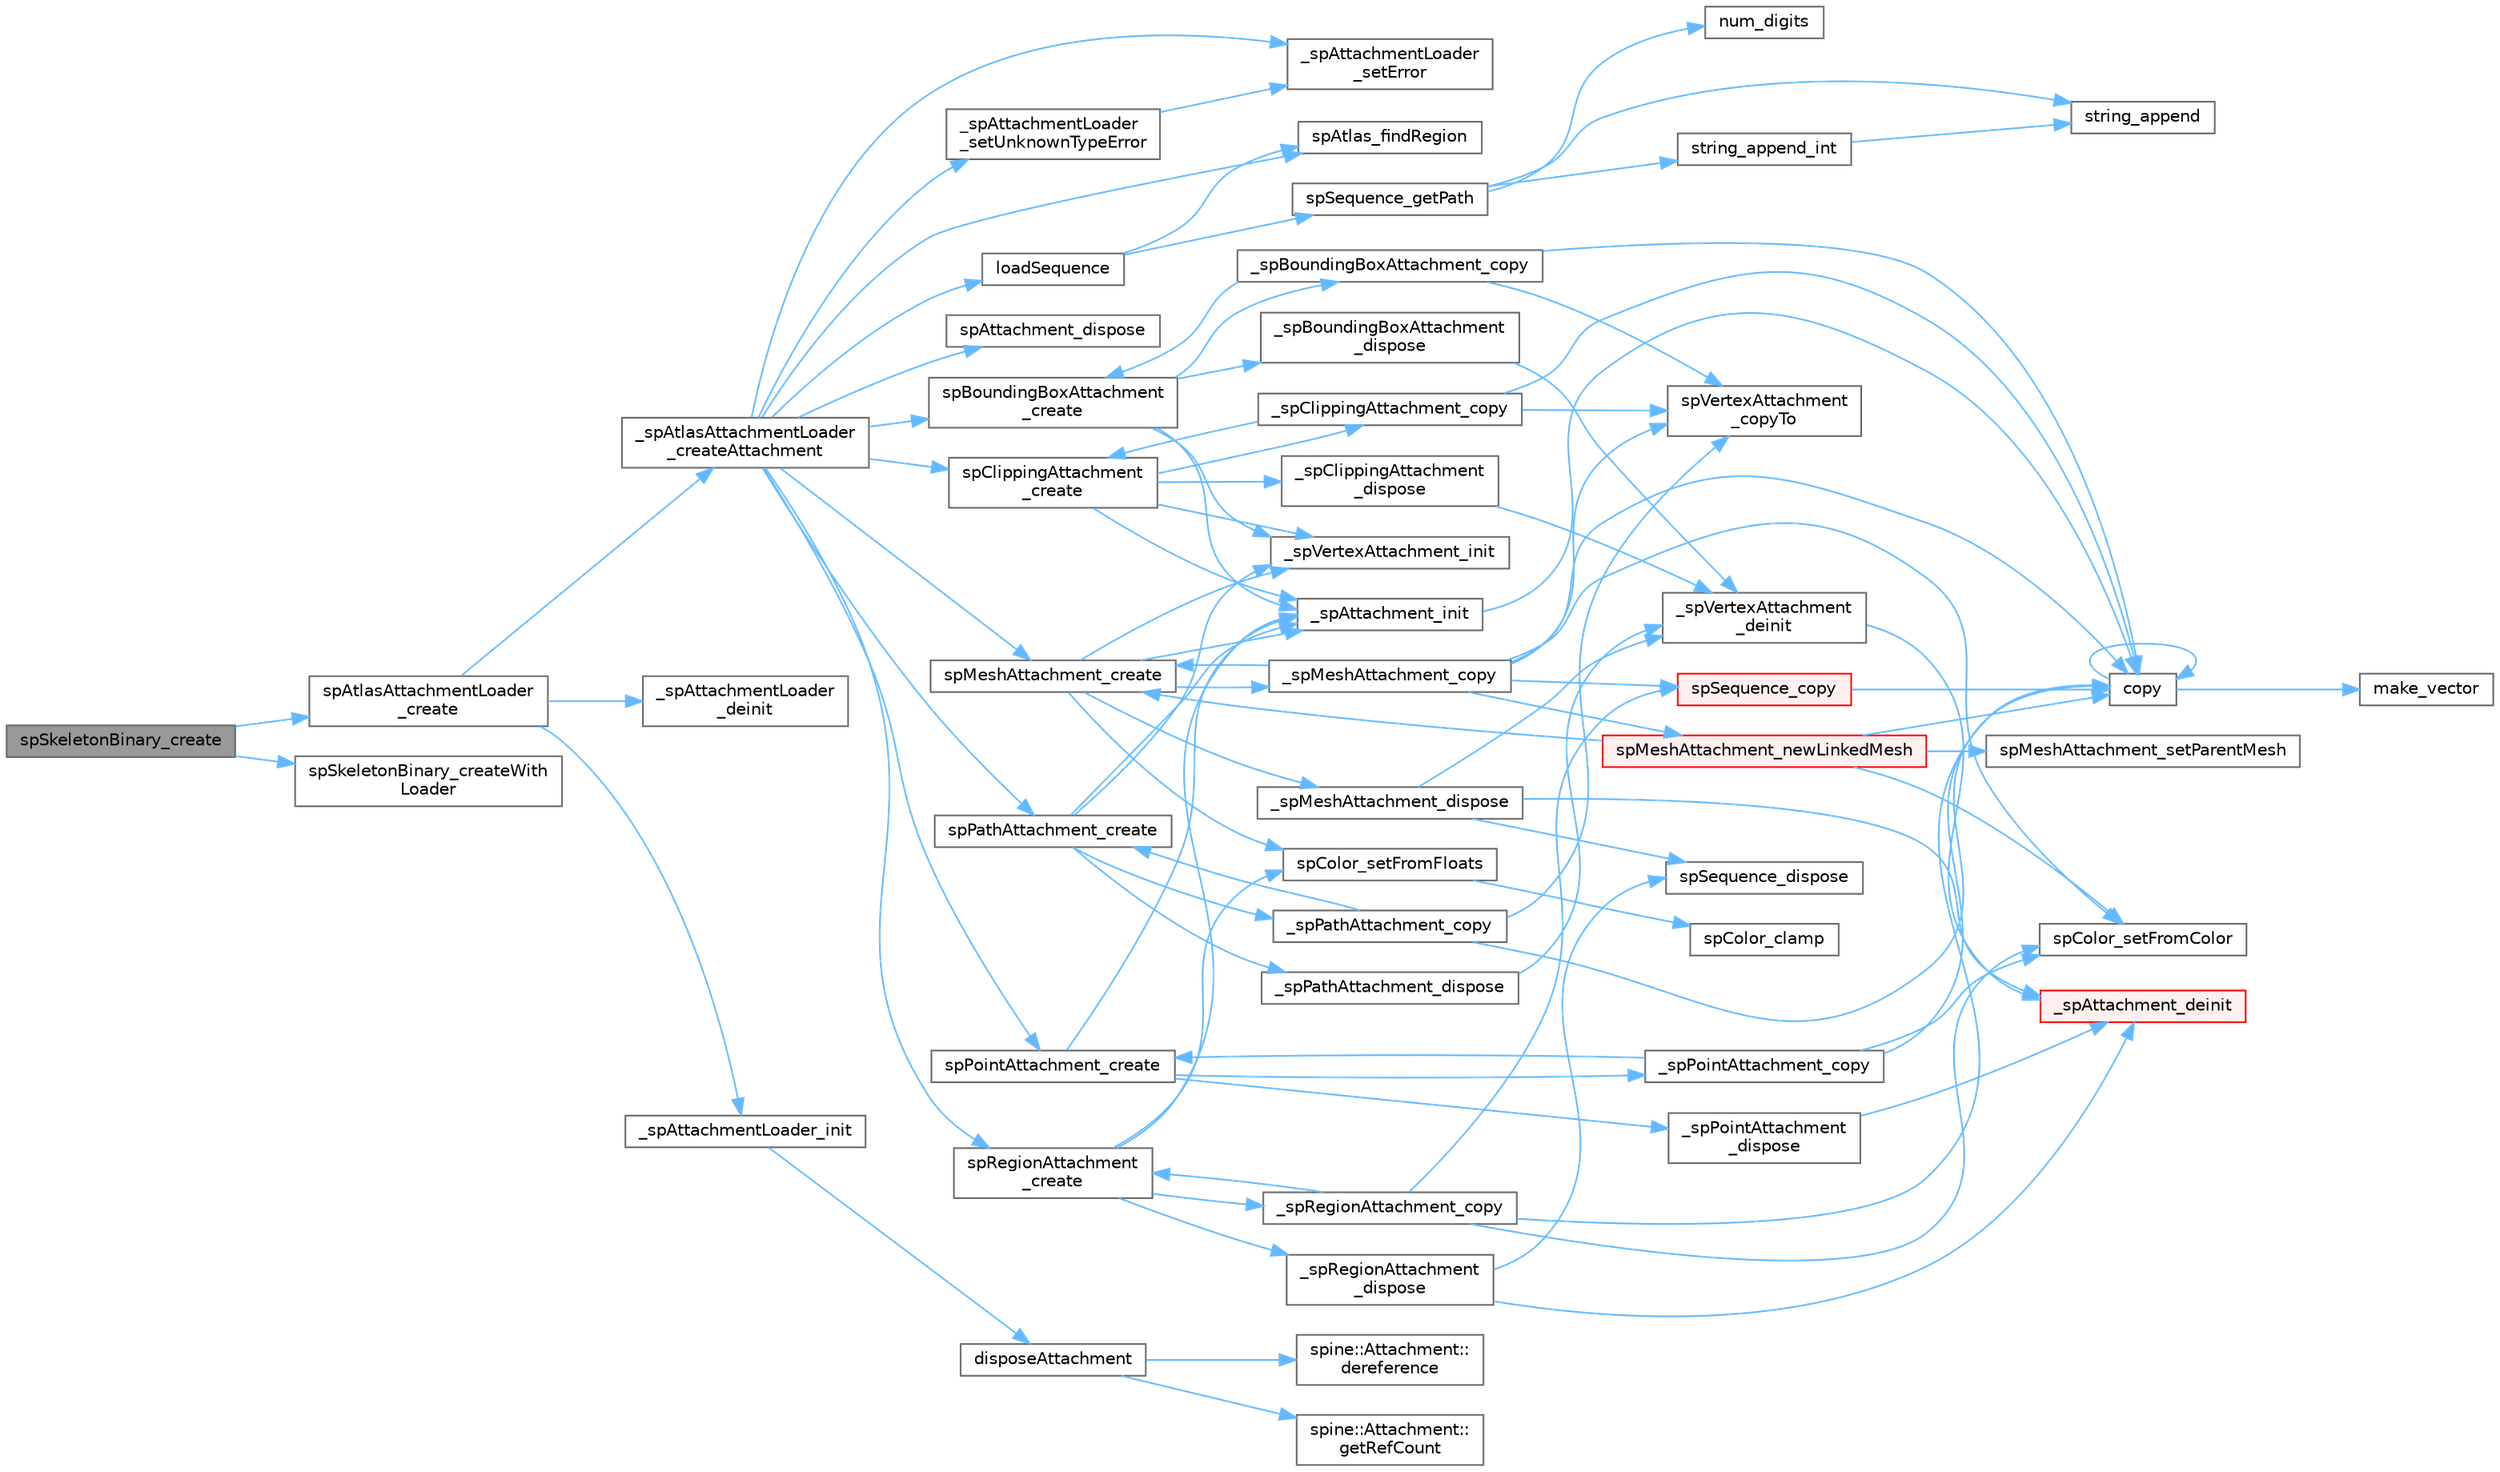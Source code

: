 digraph "spSkeletonBinary_create"
{
 // LATEX_PDF_SIZE
  bgcolor="transparent";
  edge [fontname=Helvetica,fontsize=10,labelfontname=Helvetica,labelfontsize=10];
  node [fontname=Helvetica,fontsize=10,shape=box,height=0.2,width=0.4];
  rankdir="LR";
  Node1 [id="Node000001",label="spSkeletonBinary_create",height=0.2,width=0.4,color="gray40", fillcolor="grey60", style="filled", fontcolor="black",tooltip=" "];
  Node1 -> Node2 [id="edge1_Node000001_Node000002",color="steelblue1",style="solid",tooltip=" "];
  Node2 [id="Node000002",label="spAtlasAttachmentLoader\l_create",height=0.2,width=0.4,color="grey40", fillcolor="white", style="filled",URL="$_atlas_attachment_loader_8c.html#aa7a18b3d25b0759d839fa98d15872cab",tooltip=" "];
  Node2 -> Node3 [id="edge2_Node000002_Node000003",color="steelblue1",style="solid",tooltip=" "];
  Node3 [id="Node000003",label="_spAtlasAttachmentLoader\l_createAttachment",height=0.2,width=0.4,color="grey40", fillcolor="white", style="filled",URL="$_atlas_attachment_loader_8c.html#a413beef473c08236d213eb4f2d4dda84",tooltip=" "];
  Node3 -> Node4 [id="edge3_Node000003_Node000004",color="steelblue1",style="solid",tooltip=" "];
  Node4 [id="Node000004",label="_spAttachmentLoader\l_setError",height=0.2,width=0.4,color="grey40", fillcolor="white", style="filled",URL="$_attachment_loader_8c.html#a76072645a62f1f01ef37e37df950beb0",tooltip=" "];
  Node3 -> Node5 [id="edge4_Node000003_Node000005",color="steelblue1",style="solid",tooltip=" "];
  Node5 [id="Node000005",label="_spAttachmentLoader\l_setUnknownTypeError",height=0.2,width=0.4,color="grey40", fillcolor="white", style="filled",URL="$_attachment_loader_8c.html#a4662f9f59885ba336ec3eeaeb956f291",tooltip=" "];
  Node5 -> Node4 [id="edge5_Node000005_Node000004",color="steelblue1",style="solid",tooltip=" "];
  Node3 -> Node6 [id="edge6_Node000003_Node000006",color="steelblue1",style="solid",tooltip=" "];
  Node6 [id="Node000006",label="loadSequence",height=0.2,width=0.4,color="grey40", fillcolor="white", style="filled",URL="$_atlas_attachment_loader_8c.html#a582bb9cc3a8caac610f7b3aeeb981072",tooltip=" "];
  Node6 -> Node7 [id="edge7_Node000006_Node000007",color="steelblue1",style="solid",tooltip=" "];
  Node7 [id="Node000007",label="spAtlas_findRegion",height=0.2,width=0.4,color="grey40", fillcolor="white", style="filled",URL="$_atlas_8c.html#a82bba777375818ce281bb72ad1314359",tooltip=" "];
  Node6 -> Node8 [id="edge8_Node000006_Node000008",color="steelblue1",style="solid",tooltip=" "];
  Node8 [id="Node000008",label="spSequence_getPath",height=0.2,width=0.4,color="grey40", fillcolor="white", style="filled",URL="$_sequence_8c.html#ae567d655a9794119e67e1b46886071e4",tooltip=" "];
  Node8 -> Node9 [id="edge9_Node000008_Node000009",color="steelblue1",style="solid",tooltip=" "];
  Node9 [id="Node000009",label="num_digits",height=0.2,width=0.4,color="grey40", fillcolor="white", style="filled",URL="$_sequence_8c.html#aa16e8c03d098498ad9c8839cf2c48044",tooltip=" "];
  Node8 -> Node10 [id="edge10_Node000008_Node000010",color="steelblue1",style="solid",tooltip=" "];
  Node10 [id="Node000010",label="string_append",height=0.2,width=0.4,color="grey40", fillcolor="white", style="filled",URL="$_sequence_8c.html#af25c837e1d446d033009c154a2bb94f2",tooltip=" "];
  Node8 -> Node11 [id="edge11_Node000008_Node000011",color="steelblue1",style="solid",tooltip=" "];
  Node11 [id="Node000011",label="string_append_int",height=0.2,width=0.4,color="grey40", fillcolor="white", style="filled",URL="$_sequence_8c.html#a88fa23434e65603e4a8468888e14f2e7",tooltip=" "];
  Node11 -> Node10 [id="edge12_Node000011_Node000010",color="steelblue1",style="solid",tooltip=" "];
  Node3 -> Node7 [id="edge13_Node000003_Node000007",color="steelblue1",style="solid",tooltip=" "];
  Node3 -> Node12 [id="edge14_Node000003_Node000012",color="steelblue1",style="solid",tooltip=" "];
  Node12 [id="Node000012",label="spAttachment_dispose",height=0.2,width=0.4,color="grey40", fillcolor="white", style="filled",URL="$_attachment_8c.html#a79acc5ee5476760411382e50454f62d4",tooltip=" "];
  Node3 -> Node13 [id="edge15_Node000003_Node000013",color="steelblue1",style="solid",tooltip=" "];
  Node13 [id="Node000013",label="spBoundingBoxAttachment\l_create",height=0.2,width=0.4,color="grey40", fillcolor="white", style="filled",URL="$_bounding_box_attachment_8c.html#a71ec51b774203f4cdb0c7400c7c30185",tooltip=" "];
  Node13 -> Node14 [id="edge16_Node000013_Node000014",color="steelblue1",style="solid",tooltip=" "];
  Node14 [id="Node000014",label="_spAttachment_init",height=0.2,width=0.4,color="grey40", fillcolor="white", style="filled",URL="$_attachment_8c.html#a77645d743ca40f2700f78abdda77bd6d",tooltip=" "];
  Node14 -> Node15 [id="edge17_Node000014_Node000015",color="steelblue1",style="solid",tooltip=" "];
  Node15 [id="Node000015",label="copy",height=0.2,width=0.4,color="grey40", fillcolor="white", style="filled",URL="$level1__impl_8h.html#a7ffc26122ca6f9bec01f9bc5e64f3006",tooltip=" "];
  Node15 -> Node15 [id="edge18_Node000015_Node000015",color="steelblue1",style="solid",tooltip=" "];
  Node15 -> Node16 [id="edge19_Node000015_Node000016",color="steelblue1",style="solid",tooltip=" "];
  Node16 [id="Node000016",label="make_vector",height=0.2,width=0.4,color="grey40", fillcolor="white", style="filled",URL="$level1__impl_8h.html#ae339a3d924ebae3773d8cd03d2a37ffc",tooltip=" "];
  Node13 -> Node17 [id="edge20_Node000013_Node000017",color="steelblue1",style="solid",tooltip=" "];
  Node17 [id="Node000017",label="_spBoundingBoxAttachment_copy",height=0.2,width=0.4,color="grey40", fillcolor="white", style="filled",URL="$_bounding_box_attachment_8c.html#a91ddb6e67db63e6149d3db6246349dee",tooltip=" "];
  Node17 -> Node15 [id="edge21_Node000017_Node000015",color="steelblue1",style="solid",tooltip=" "];
  Node17 -> Node13 [id="edge22_Node000017_Node000013",color="steelblue1",style="solid",tooltip=" "];
  Node17 -> Node18 [id="edge23_Node000017_Node000018",color="steelblue1",style="solid",tooltip=" "];
  Node18 [id="Node000018",label="spVertexAttachment\l_copyTo",height=0.2,width=0.4,color="grey40", fillcolor="white", style="filled",URL="$_vertex_attachment_8c.html#aef7fe6c571a46dfe7a7bbe2dcb7f5090",tooltip=" "];
  Node13 -> Node19 [id="edge24_Node000013_Node000019",color="steelblue1",style="solid",tooltip=" "];
  Node19 [id="Node000019",label="_spBoundingBoxAttachment\l_dispose",height=0.2,width=0.4,color="grey40", fillcolor="white", style="filled",URL="$_bounding_box_attachment_8c.html#a88e7609035645dc3e7f097e97798b416",tooltip=" "];
  Node19 -> Node20 [id="edge25_Node000019_Node000020",color="steelblue1",style="solid",tooltip=" "];
  Node20 [id="Node000020",label="_spVertexAttachment\l_deinit",height=0.2,width=0.4,color="grey40", fillcolor="white", style="filled",URL="$_vertex_attachment_8c.html#a879f6827c28770124de4b2904a672244",tooltip=" "];
  Node20 -> Node21 [id="edge26_Node000020_Node000021",color="steelblue1",style="solid",tooltip=" "];
  Node21 [id="Node000021",label="_spAttachment_deinit",height=0.2,width=0.4,color="red", fillcolor="#FFF0F0", style="filled",URL="$_attachment_8c.html#abbac986c283fdf9d5dca624ddc68b3e7",tooltip=" "];
  Node13 -> Node26 [id="edge27_Node000013_Node000026",color="steelblue1",style="solid",tooltip=" "];
  Node26 [id="Node000026",label="_spVertexAttachment_init",height=0.2,width=0.4,color="grey40", fillcolor="white", style="filled",URL="$_vertex_attachment_8c.html#a408f866fc7f3cf1adc0473f36ae76e61",tooltip=" "];
  Node3 -> Node27 [id="edge28_Node000003_Node000027",color="steelblue1",style="solid",tooltip=" "];
  Node27 [id="Node000027",label="spClippingAttachment\l_create",height=0.2,width=0.4,color="grey40", fillcolor="white", style="filled",URL="$_clipping_attachment_8c.html#ae395e890bb0699cbdb0521ddd9274ad5",tooltip=" "];
  Node27 -> Node14 [id="edge29_Node000027_Node000014",color="steelblue1",style="solid",tooltip=" "];
  Node27 -> Node28 [id="edge30_Node000027_Node000028",color="steelblue1",style="solid",tooltip=" "];
  Node28 [id="Node000028",label="_spClippingAttachment_copy",height=0.2,width=0.4,color="grey40", fillcolor="white", style="filled",URL="$_clipping_attachment_8c.html#afc74fa2cb9281741e110079bf97de0f8",tooltip=" "];
  Node28 -> Node15 [id="edge31_Node000028_Node000015",color="steelblue1",style="solid",tooltip=" "];
  Node28 -> Node27 [id="edge32_Node000028_Node000027",color="steelblue1",style="solid",tooltip=" "];
  Node28 -> Node18 [id="edge33_Node000028_Node000018",color="steelblue1",style="solid",tooltip=" "];
  Node27 -> Node29 [id="edge34_Node000027_Node000029",color="steelblue1",style="solid",tooltip=" "];
  Node29 [id="Node000029",label="_spClippingAttachment\l_dispose",height=0.2,width=0.4,color="grey40", fillcolor="white", style="filled",URL="$_clipping_attachment_8c.html#a4744fa251f4a123439b6964c5f1971d5",tooltip=" "];
  Node29 -> Node20 [id="edge35_Node000029_Node000020",color="steelblue1",style="solid",tooltip=" "];
  Node27 -> Node26 [id="edge36_Node000027_Node000026",color="steelblue1",style="solid",tooltip=" "];
  Node3 -> Node30 [id="edge37_Node000003_Node000030",color="steelblue1",style="solid",tooltip=" "];
  Node30 [id="Node000030",label="spMeshAttachment_create",height=0.2,width=0.4,color="grey40", fillcolor="white", style="filled",URL="$_mesh_attachment_8c.html#a56bdc44e05dde0a83d75cce72f2628a2",tooltip=" "];
  Node30 -> Node14 [id="edge38_Node000030_Node000014",color="steelblue1",style="solid",tooltip=" "];
  Node30 -> Node31 [id="edge39_Node000030_Node000031",color="steelblue1",style="solid",tooltip=" "];
  Node31 [id="Node000031",label="_spMeshAttachment_copy",height=0.2,width=0.4,color="grey40", fillcolor="white", style="filled",URL="$_mesh_attachment_8c.html#af29030eb293b3ba84690105b3a11c649",tooltip=" "];
  Node31 -> Node15 [id="edge40_Node000031_Node000015",color="steelblue1",style="solid",tooltip=" "];
  Node31 -> Node32 [id="edge41_Node000031_Node000032",color="steelblue1",style="solid",tooltip=" "];
  Node32 [id="Node000032",label="spColor_setFromColor",height=0.2,width=0.4,color="grey40", fillcolor="white", style="filled",URL="$_color_8c.html#af0868cf31a5235b433ec908d952df5fc",tooltip=" "];
  Node31 -> Node30 [id="edge42_Node000031_Node000030",color="steelblue1",style="solid",tooltip=" "];
  Node31 -> Node33 [id="edge43_Node000031_Node000033",color="steelblue1",style="solid",tooltip=" "];
  Node33 [id="Node000033",label="spMeshAttachment_newLinkedMesh",height=0.2,width=0.4,color="red", fillcolor="#FFF0F0", style="filled",URL="$_mesh_attachment_8c.html#a71271f8d13395069e8d2d8e4b8077842",tooltip=" "];
  Node33 -> Node15 [id="edge44_Node000033_Node000015",color="steelblue1",style="solid",tooltip=" "];
  Node33 -> Node32 [id="edge45_Node000033_Node000032",color="steelblue1",style="solid",tooltip=" "];
  Node33 -> Node30 [id="edge46_Node000033_Node000030",color="steelblue1",style="solid",tooltip=" "];
  Node33 -> Node34 [id="edge47_Node000033_Node000034",color="steelblue1",style="solid",tooltip=" "];
  Node34 [id="Node000034",label="spMeshAttachment_setParentMesh",height=0.2,width=0.4,color="grey40", fillcolor="white", style="filled",URL="$_mesh_attachment_8c.html#af281234df8499ed6f950748fda7641b2",tooltip=" "];
  Node31 -> Node36 [id="edge48_Node000031_Node000036",color="steelblue1",style="solid",tooltip=" "];
  Node36 [id="Node000036",label="spSequence_copy",height=0.2,width=0.4,color="red", fillcolor="#FFF0F0", style="filled",URL="$_sequence_8c.html#ab5e5276b4a50783c4da5a2a70d35d9b5",tooltip=" "];
  Node36 -> Node15 [id="edge49_Node000036_Node000015",color="steelblue1",style="solid",tooltip=" "];
  Node31 -> Node18 [id="edge50_Node000031_Node000018",color="steelblue1",style="solid",tooltip=" "];
  Node30 -> Node38 [id="edge51_Node000030_Node000038",color="steelblue1",style="solid",tooltip=" "];
  Node38 [id="Node000038",label="_spMeshAttachment_dispose",height=0.2,width=0.4,color="grey40", fillcolor="white", style="filled",URL="$_mesh_attachment_8c.html#a4d457018ce0f233e2b1bb9b90d6ea663",tooltip=" "];
  Node38 -> Node21 [id="edge52_Node000038_Node000021",color="steelblue1",style="solid",tooltip=" "];
  Node38 -> Node20 [id="edge53_Node000038_Node000020",color="steelblue1",style="solid",tooltip=" "];
  Node38 -> Node39 [id="edge54_Node000038_Node000039",color="steelblue1",style="solid",tooltip=" "];
  Node39 [id="Node000039",label="spSequence_dispose",height=0.2,width=0.4,color="grey40", fillcolor="white", style="filled",URL="$_sequence_8c.html#a4c8fc0f3da23061b8989e5f6e61ab529",tooltip=" "];
  Node30 -> Node26 [id="edge55_Node000030_Node000026",color="steelblue1",style="solid",tooltip=" "];
  Node30 -> Node40 [id="edge56_Node000030_Node000040",color="steelblue1",style="solid",tooltip=" "];
  Node40 [id="Node000040",label="spColor_setFromFloats",height=0.2,width=0.4,color="grey40", fillcolor="white", style="filled",URL="$_color_8c.html#aef2bc0c9016302022f25c89ba5b36a2c",tooltip=" "];
  Node40 -> Node41 [id="edge57_Node000040_Node000041",color="steelblue1",style="solid",tooltip=" "];
  Node41 [id="Node000041",label="spColor_clamp",height=0.2,width=0.4,color="grey40", fillcolor="white", style="filled",URL="$_color_8c.html#a430dde727f95083ecaaf7760a09e6b1d",tooltip=" "];
  Node3 -> Node42 [id="edge58_Node000003_Node000042",color="steelblue1",style="solid",tooltip=" "];
  Node42 [id="Node000042",label="spPathAttachment_create",height=0.2,width=0.4,color="grey40", fillcolor="white", style="filled",URL="$_path_attachment_8c.html#abb6d144d26e4f8727b63b10db7675137",tooltip=" "];
  Node42 -> Node14 [id="edge59_Node000042_Node000014",color="steelblue1",style="solid",tooltip=" "];
  Node42 -> Node43 [id="edge60_Node000042_Node000043",color="steelblue1",style="solid",tooltip=" "];
  Node43 [id="Node000043",label="_spPathAttachment_copy",height=0.2,width=0.4,color="grey40", fillcolor="white", style="filled",URL="$_path_attachment_8c.html#adfd05891150d5a389e08f79a2faffb27",tooltip=" "];
  Node43 -> Node15 [id="edge61_Node000043_Node000015",color="steelblue1",style="solid",tooltip=" "];
  Node43 -> Node42 [id="edge62_Node000043_Node000042",color="steelblue1",style="solid",tooltip=" "];
  Node43 -> Node18 [id="edge63_Node000043_Node000018",color="steelblue1",style="solid",tooltip=" "];
  Node42 -> Node44 [id="edge64_Node000042_Node000044",color="steelblue1",style="solid",tooltip=" "];
  Node44 [id="Node000044",label="_spPathAttachment_dispose",height=0.2,width=0.4,color="grey40", fillcolor="white", style="filled",URL="$_path_attachment_8c.html#a7839a449120ed467d64ce809b395ed75",tooltip=" "];
  Node44 -> Node20 [id="edge65_Node000044_Node000020",color="steelblue1",style="solid",tooltip=" "];
  Node42 -> Node26 [id="edge66_Node000042_Node000026",color="steelblue1",style="solid",tooltip=" "];
  Node3 -> Node45 [id="edge67_Node000003_Node000045",color="steelblue1",style="solid",tooltip=" "];
  Node45 [id="Node000045",label="spPointAttachment_create",height=0.2,width=0.4,color="grey40", fillcolor="white", style="filled",URL="$_point_attachment_8c.html#acc47cc6596f6f922aea2bebdaa415570",tooltip=" "];
  Node45 -> Node14 [id="edge68_Node000045_Node000014",color="steelblue1",style="solid",tooltip=" "];
  Node45 -> Node46 [id="edge69_Node000045_Node000046",color="steelblue1",style="solid",tooltip=" "];
  Node46 [id="Node000046",label="_spPointAttachment_copy",height=0.2,width=0.4,color="grey40", fillcolor="white", style="filled",URL="$_point_attachment_8c.html#a44bbfa2f81b4829614584ec189af1d8f",tooltip=" "];
  Node46 -> Node15 [id="edge70_Node000046_Node000015",color="steelblue1",style="solid",tooltip=" "];
  Node46 -> Node32 [id="edge71_Node000046_Node000032",color="steelblue1",style="solid",tooltip=" "];
  Node46 -> Node45 [id="edge72_Node000046_Node000045",color="steelblue1",style="solid",tooltip=" "];
  Node45 -> Node47 [id="edge73_Node000045_Node000047",color="steelblue1",style="solid",tooltip=" "];
  Node47 [id="Node000047",label="_spPointAttachment\l_dispose",height=0.2,width=0.4,color="grey40", fillcolor="white", style="filled",URL="$_point_attachment_8c.html#af2b6e9f5c18564c9256932e52cb0242e",tooltip=" "];
  Node47 -> Node21 [id="edge74_Node000047_Node000021",color="steelblue1",style="solid",tooltip=" "];
  Node3 -> Node48 [id="edge75_Node000003_Node000048",color="steelblue1",style="solid",tooltip=" "];
  Node48 [id="Node000048",label="spRegionAttachment\l_create",height=0.2,width=0.4,color="grey40", fillcolor="white", style="filled",URL="$_region_attachment_8c.html#ab4e5bc1580319ef19339b0a39e4d48ec",tooltip=" "];
  Node48 -> Node14 [id="edge76_Node000048_Node000014",color="steelblue1",style="solid",tooltip=" "];
  Node48 -> Node49 [id="edge77_Node000048_Node000049",color="steelblue1",style="solid",tooltip=" "];
  Node49 [id="Node000049",label="_spRegionAttachment_copy",height=0.2,width=0.4,color="grey40", fillcolor="white", style="filled",URL="$_region_attachment_8c.html#a645fcbce0c18d844e93fbda3f1acf3c1",tooltip=" "];
  Node49 -> Node15 [id="edge78_Node000049_Node000015",color="steelblue1",style="solid",tooltip=" "];
  Node49 -> Node32 [id="edge79_Node000049_Node000032",color="steelblue1",style="solid",tooltip=" "];
  Node49 -> Node48 [id="edge80_Node000049_Node000048",color="steelblue1",style="solid",tooltip=" "];
  Node49 -> Node36 [id="edge81_Node000049_Node000036",color="steelblue1",style="solid",tooltip=" "];
  Node48 -> Node50 [id="edge82_Node000048_Node000050",color="steelblue1",style="solid",tooltip=" "];
  Node50 [id="Node000050",label="_spRegionAttachment\l_dispose",height=0.2,width=0.4,color="grey40", fillcolor="white", style="filled",URL="$_region_attachment_8c.html#a586dd6bc150e3a6369ace2339e903cfe",tooltip=" "];
  Node50 -> Node21 [id="edge83_Node000050_Node000021",color="steelblue1",style="solid",tooltip=" "];
  Node50 -> Node39 [id="edge84_Node000050_Node000039",color="steelblue1",style="solid",tooltip=" "];
  Node48 -> Node40 [id="edge85_Node000048_Node000040",color="steelblue1",style="solid",tooltip=" "];
  Node2 -> Node51 [id="edge86_Node000002_Node000051",color="steelblue1",style="solid",tooltip=" "];
  Node51 [id="Node000051",label="_spAttachmentLoader\l_deinit",height=0.2,width=0.4,color="grey40", fillcolor="white", style="filled",URL="$_attachment_loader_8c.html#ab7d2ad39e6e873c06e321228d0eb00b2",tooltip=" "];
  Node2 -> Node52 [id="edge87_Node000002_Node000052",color="steelblue1",style="solid",tooltip=" "];
  Node52 [id="Node000052",label="_spAttachmentLoader_init",height=0.2,width=0.4,color="grey40", fillcolor="white", style="filled",URL="$_attachment_loader_8c.html#a211e00a37a0c555e383b7014bacedc18",tooltip=" "];
  Node52 -> Node23 [id="edge88_Node000052_Node000023",color="steelblue1",style="solid",tooltip=" "];
  Node23 [id="Node000023",label="disposeAttachment",height=0.2,width=0.4,color="grey40", fillcolor="white", style="filled",URL="$_skin_8cpp.html#a9fa1b8407c6f33b348e869452f1ac8fc",tooltip=" "];
  Node23 -> Node24 [id="edge89_Node000023_Node000024",color="steelblue1",style="solid",tooltip=" "];
  Node24 [id="Node000024",label="spine::Attachment::\ldereference",height=0.2,width=0.4,color="grey40", fillcolor="white", style="filled",URL="$classspine_1_1_attachment.html#acc72f7fa790c5e4d356f4e56f58bd785",tooltip=" "];
  Node23 -> Node25 [id="edge90_Node000023_Node000025",color="steelblue1",style="solid",tooltip=" "];
  Node25 [id="Node000025",label="spine::Attachment::\lgetRefCount",height=0.2,width=0.4,color="grey40", fillcolor="white", style="filled",URL="$classspine_1_1_attachment.html#ac135715b66cfc25c2d55007db9607aee",tooltip=" "];
  Node1 -> Node53 [id="edge91_Node000001_Node000053",color="steelblue1",style="solid",tooltip=" "];
  Node53 [id="Node000053",label="spSkeletonBinary_createWith\lLoader",height=0.2,width=0.4,color="grey40", fillcolor="white", style="filled",URL="$_skeleton_binary_8c.html#a5e2c7875284585742167aaf39bfef1f6",tooltip=" "];
}

